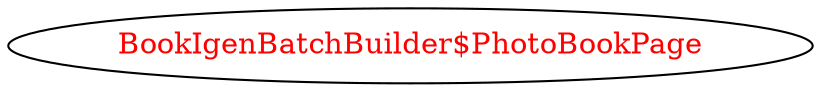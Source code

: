 digraph dependencyGraph {
 concentrate=true;
 ranksep="2.0";
 rankdir="LR"; 
 splines="ortho";
"BookIgenBatchBuilder$PhotoBookPage" [fontcolor="red"];
}